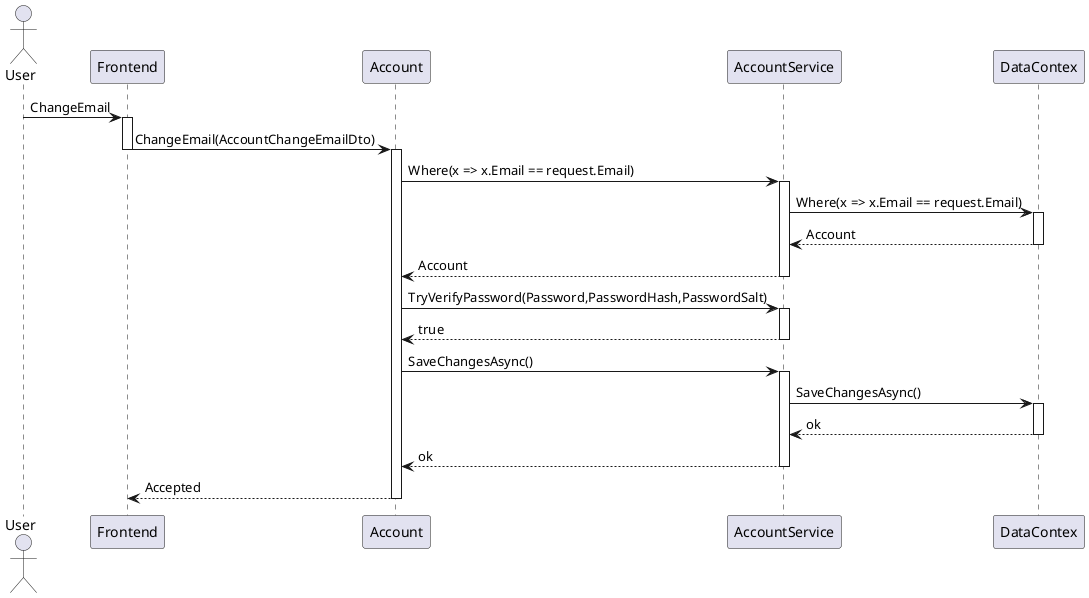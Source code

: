 @startuml AccountChangeEmail 


Actor "User" as U
participant "Frontend" as F
participant "Account" as A
participant "AccountService" as S
participant "DataContex" as D

U -> F : ChangeEmail
activate F
F -> A : ChangeEmail(AccountChangeEmailDto)
deactivate F 
activate A
A -> S : Where(x => x.Email == request.Email)
activate S
S -> D : Where(x => x.Email == request.Email)
activate D
D --> S : Account
deactivate D
S --> A : Account
deactivate S
A -> S : TryVerifyPassword(Password,PasswordHash,PasswordSalt)
activate S
S --> A : true 
deactivate S
A -> S : SaveChangesAsync()
activate S 
S -> D : SaveChangesAsync()
activate D
D --> S : ok
deactivate D
S --> A : ok
deactivate S
A --> F : Accepted
deactivate A 



@enduml